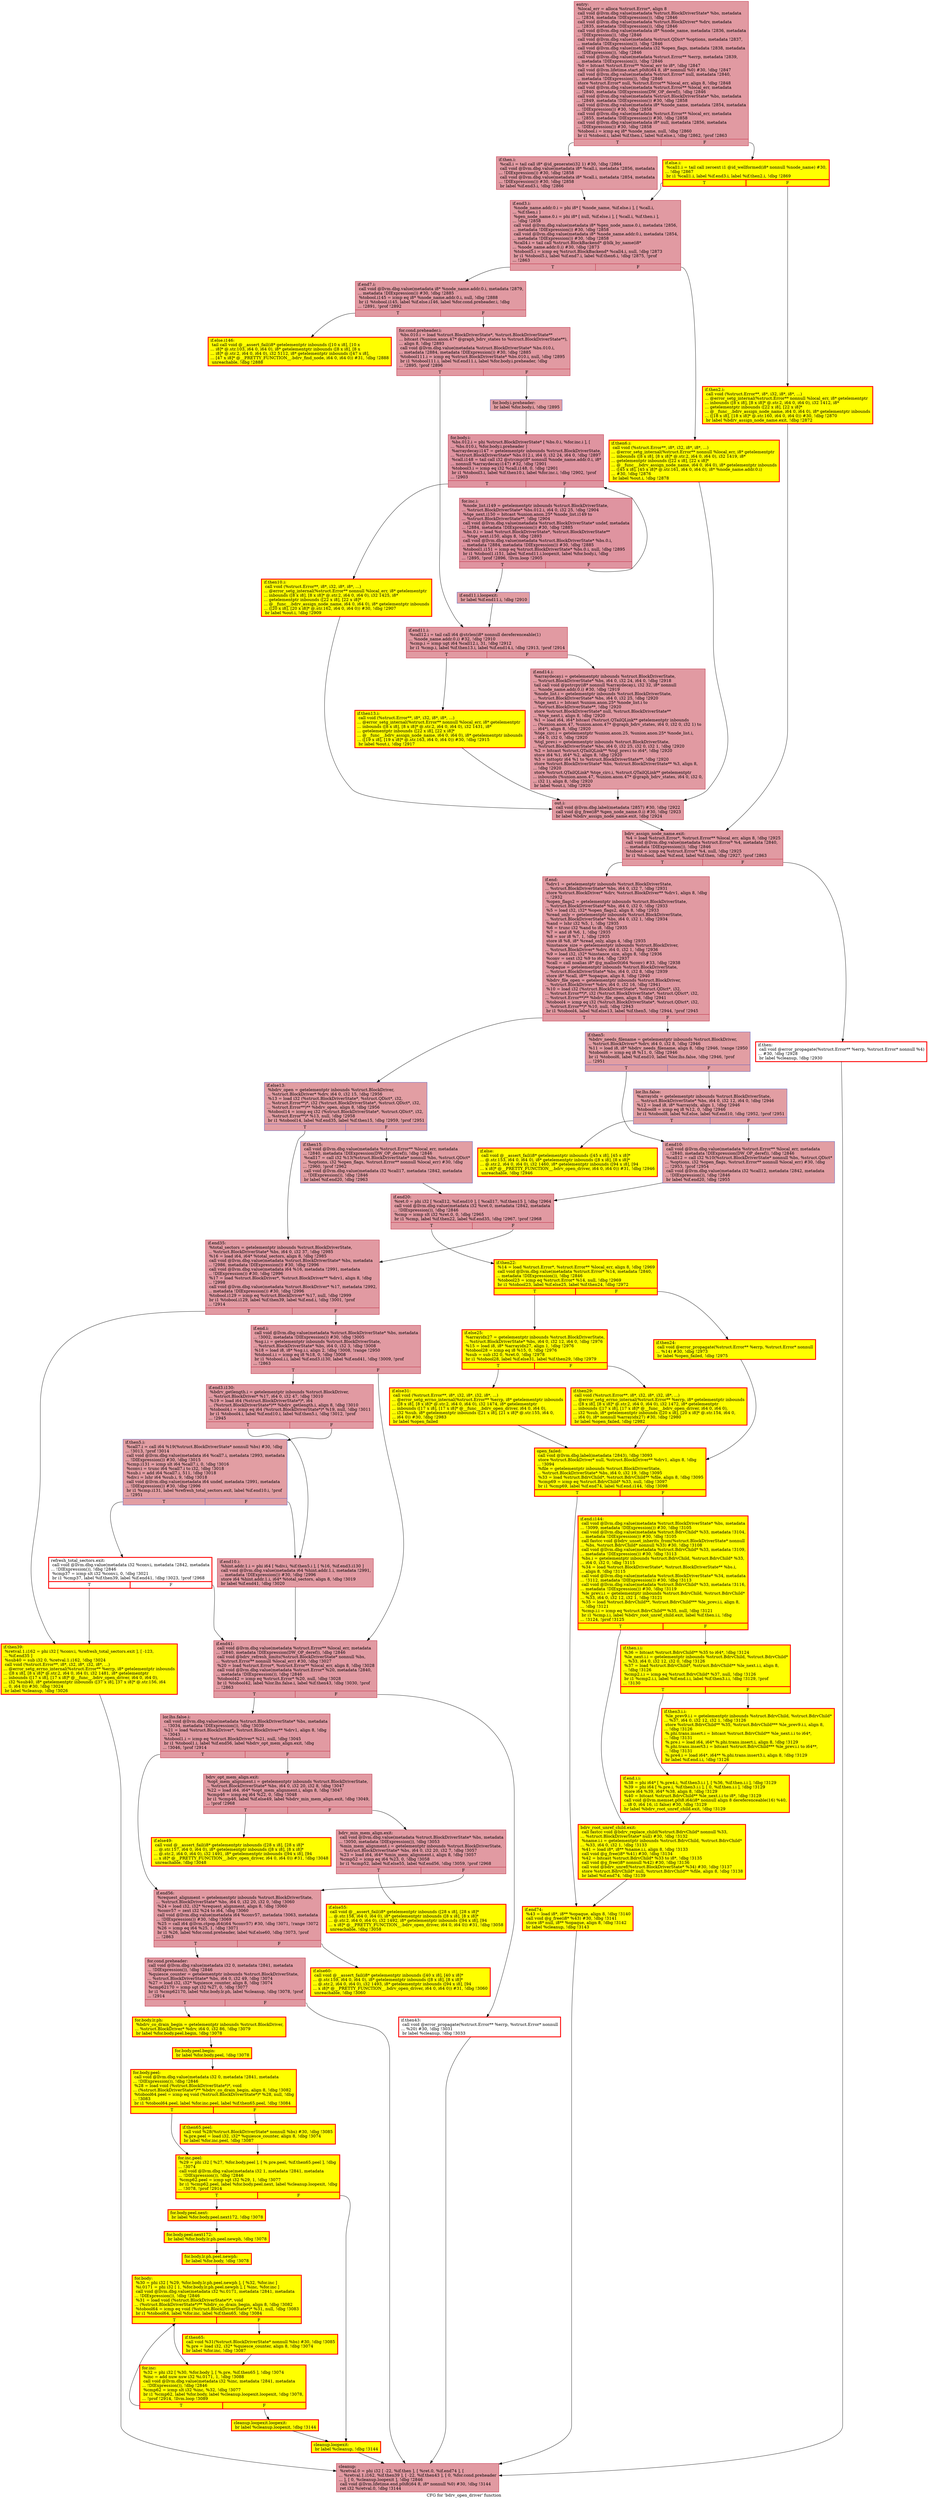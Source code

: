digraph "CFG for 'bdrv_open_driver' function" {
	label="CFG for 'bdrv_open_driver' function";

	Node0x55906e7de4b0 [shape=record,color="#b70d28ff", style=filled, fillcolor="#bb1b2c70",label="{entry:\l  %local_err = alloca %struct.Error*, align 8\l  call void @llvm.dbg.value(metadata %struct.BlockDriverState* %bs, metadata\l... !2834, metadata !DIExpression()), !dbg !2846\l  call void @llvm.dbg.value(metadata %struct.BlockDriver* %drv, metadata\l... !2835, metadata !DIExpression()), !dbg !2846\l  call void @llvm.dbg.value(metadata i8* %node_name, metadata !2836, metadata\l... !DIExpression()), !dbg !2846\l  call void @llvm.dbg.value(metadata %struct.QDict* %options, metadata !2837,\l... metadata !DIExpression()), !dbg !2846\l  call void @llvm.dbg.value(metadata i32 %open_flags, metadata !2838, metadata\l... !DIExpression()), !dbg !2846\l  call void @llvm.dbg.value(metadata %struct.Error** %errp, metadata !2839,\l... metadata !DIExpression()), !dbg !2846\l  %0 = bitcast %struct.Error** %local_err to i8*, !dbg !2847\l  call void @llvm.lifetime.start.p0i8(i64 8, i8* nonnull %0) #30, !dbg !2847\l  call void @llvm.dbg.value(metadata %struct.Error* null, metadata !2840,\l... metadata !DIExpression()), !dbg !2846\l  store %struct.Error* null, %struct.Error** %local_err, align 8, !dbg !2848\l  call void @llvm.dbg.value(metadata %struct.Error** %local_err, metadata\l... !2840, metadata !DIExpression(DW_OP_deref)), !dbg !2846\l  call void @llvm.dbg.value(metadata %struct.BlockDriverState* %bs, metadata\l... !2849, metadata !DIExpression()) #30, !dbg !2858\l  call void @llvm.dbg.value(metadata i8* %node_name, metadata !2854, metadata\l... !DIExpression()) #30, !dbg !2858\l  call void @llvm.dbg.value(metadata %struct.Error** %local_err, metadata\l... !2855, metadata !DIExpression()) #30, !dbg !2858\l  call void @llvm.dbg.value(metadata i8* null, metadata !2856, metadata\l... !DIExpression()) #30, !dbg !2858\l  %tobool.i = icmp eq i8* %node_name, null, !dbg !2860\l  br i1 %tobool.i, label %if.then.i, label %if.else.i, !dbg !2862, !prof !2863\l|{<s0>T|<s1>F}}"];
	Node0x55906e7de4b0:s0 -> Node0x55906e5fa700;
	Node0x55906e7de4b0:s1 -> Node0x55906e7d4f40;
	Node0x55906e5fa700 [shape=record,color="#b70d28ff", style=filled, fillcolor="#bb1b2c70",label="{if.then.i:                                        \l  %call.i = tail call i8* @id_generate(i32 1) #30, !dbg !2864\l  call void @llvm.dbg.value(metadata i8* %call.i, metadata !2856, metadata\l... !DIExpression()) #30, !dbg !2858\l  call void @llvm.dbg.value(metadata i8* %call.i, metadata !2854, metadata\l... !DIExpression()) #30, !dbg !2858\l  br label %if.end3.i, !dbg !2866\l}"];
	Node0x55906e5fa700 -> Node0x55906e2ed390;
	Node0x55906e7d4f40 [shape=record,penwidth=3.0, style="filled", color="red", fillcolor="yellow",label="{if.else.i:                                        \l  %call1.i = tail call zeroext i1 @id_wellformed(i8* nonnull %node_name) #30,\l... !dbg !2867\l  br i1 %call1.i, label %if.end3.i, label %if.then2.i, !dbg !2869\l|{<s0>T|<s1>F}}"];
	Node0x55906e7d4f40:s0 -> Node0x55906e2ed390;
	Node0x55906e7d4f40:s1 -> Node0x55906e7d4ed0;
	Node0x55906e7d4ed0 [shape=record,penwidth=3.0, style="filled", color="red", fillcolor="yellow",label="{if.then2.i:                                       \l  call void (%struct.Error**, i8*, i32, i8*, i8*, ...)\l... @error_setg_internal(%struct.Error** nonnull %local_err, i8* getelementptr\l... inbounds ([8 x i8], [8 x i8]* @.str.2, i64 0, i64 0), i32 1412, i8*\l... getelementptr inbounds ([22 x i8], [22 x i8]*\l... @__func__.bdrv_assign_node_name, i64 0, i64 0), i8* getelementptr inbounds\l... ([18 x i8], [18 x i8]* @.str.160, i64 0, i64 0)) #30, !dbg !2870\l  br label %bdrv_assign_node_name.exit, !dbg !2872\l}"];
	Node0x55906e7d4ed0 -> Node0x55906e3d7c60;
	Node0x55906e2ed390 [shape=record,color="#b70d28ff", style=filled, fillcolor="#bb1b2c70",label="{if.end3.i:                                        \l  %node_name.addr.0.i = phi i8* [ %node_name, %if.else.i ], [ %call.i,\l... %if.then.i ]\l  %gen_node_name.0.i = phi i8* [ null, %if.else.i ], [ %call.i, %if.then.i ],\l... !dbg !2858\l  call void @llvm.dbg.value(metadata i8* %gen_node_name.0.i, metadata !2856,\l... metadata !DIExpression()) #30, !dbg !2858\l  call void @llvm.dbg.value(metadata i8* %node_name.addr.0.i, metadata !2854,\l... metadata !DIExpression()) #30, !dbg !2858\l  %call4.i = tail call %struct.BlockBackend* @blk_by_name(i8*\l... %node_name.addr.0.i) #30, !dbg !2873\l  %tobool5.i = icmp eq %struct.BlockBackend* %call4.i, null, !dbg !2873\l  br i1 %tobool5.i, label %if.end7.i, label %if.then6.i, !dbg !2875, !prof\l... !2863\l|{<s0>T|<s1>F}}"];
	Node0x55906e2ed390:s0 -> Node0x55906e1216e0;
	Node0x55906e2ed390:s1 -> Node0x55906e7d75c0;
	Node0x55906e7d75c0 [shape=record,penwidth=3.0, style="filled", color="red", fillcolor="yellow",label="{if.then6.i:                                       \l  call void (%struct.Error**, i8*, i32, i8*, i8*, ...)\l... @error_setg_internal(%struct.Error** nonnull %local_err, i8* getelementptr\l... inbounds ([8 x i8], [8 x i8]* @.str.2, i64 0, i64 0), i32 1419, i8*\l... getelementptr inbounds ([22 x i8], [22 x i8]*\l... @__func__.bdrv_assign_node_name, i64 0, i64 0), i8* getelementptr inbounds\l... ([45 x i8], [45 x i8]* @.str.161, i64 0, i64 0), i8* %node_name.addr.0.i)\l... #30, !dbg !2876\l  br label %out.i, !dbg !2878\l}"];
	Node0x55906e7d75c0 -> Node0x55906e7eafd0;
	Node0x55906e1216e0 [shape=record,color="#b70d28ff", style=filled, fillcolor="#bb1b2c70",label="{if.end7.i:                                        \l  call void @llvm.dbg.value(metadata i8* %node_name.addr.0.i, metadata !2879,\l... metadata !DIExpression()) #30, !dbg !2885\l  %tobool.i145 = icmp eq i8* %node_name.addr.0.i, null, !dbg !2888\l  br i1 %tobool.i145, label %if.else.i146, label %for.cond.preheader.i, !dbg\l... !2891, !prof !2892\l|{<s0>T|<s1>F}}"];
	Node0x55906e1216e0:s0 -> Node0x55906e922c40;
	Node0x55906e1216e0:s1 -> Node0x55906e8763a0;
	Node0x55906e8763a0 [shape=record,color="#b70d28ff", style=filled, fillcolor="#bb1b2c70",label="{for.cond.preheader.i:                             \l  %bs.010.i = load %struct.BlockDriverState*, %struct.BlockDriverState**\l... bitcast (%union.anon.47* @graph_bdrv_states to %struct.BlockDriverState**),\l... align 8, !dbg !2893\l  call void @llvm.dbg.value(metadata %struct.BlockDriverState* %bs.010.i,\l... metadata !2884, metadata !DIExpression()) #30, !dbg !2885\l  %tobool111.i = icmp eq %struct.BlockDriverState* %bs.010.i, null, !dbg !2895\l  br i1 %tobool111.i, label %if.end11.i, label %for.body.i.preheader, !dbg\l... !2895, !prof !2896\l|{<s0>T|<s1>F}}"];
	Node0x55906e8763a0:s0 -> Node0x55906e63f860;
	Node0x55906e8763a0:s1 -> Node0x55906e6bc0c0;
	Node0x55906e6bc0c0 [shape=record,color="#3d50c3ff", style=filled, fillcolor="#be242e70",label="{for.body.i.preheader:                             \l  br label %for.body.i, !dbg !2895\l}"];
	Node0x55906e6bc0c0 -> Node0x55906e984f70;
	Node0x55906e922c40 [shape=record,penwidth=3.0, style="filled", color="red", fillcolor="yellow",label="{if.else.i146:                                     \l  tail call void @__assert_fail(i8* getelementptr inbounds ([10 x i8], [10 x\l... i8]* @.str.103, i64 0, i64 0), i8* getelementptr inbounds ([8 x i8], [8 x\l... i8]* @.str.2, i64 0, i64 0), i32 5112, i8* getelementptr inbounds ([47 x i8],\l... [47 x i8]* @__PRETTY_FUNCTION__.bdrv_find_node, i64 0, i64 0)) #31, !dbg !2888\l  unreachable, !dbg !2888\l}"];
	Node0x55906e984f70 [shape=record,color="#b70d28ff", style=filled, fillcolor="#b70d2870",label="{for.body.i:                                       \l  %bs.012.i = phi %struct.BlockDriverState* [ %bs.0.i, %for.inc.i ], [\l... %bs.010.i, %for.body.i.preheader ]\l  %arraydecay.i147 = getelementptr inbounds %struct.BlockDriverState,\l... %struct.BlockDriverState* %bs.012.i, i64 0, i32 24, i64 0, !dbg !2897\l  %call.i148 = tail call i32 @strcmp(i8* nonnull %node_name.addr.0.i, i8*\l... nonnull %arraydecay.i147) #32, !dbg !2901\l  %tobool3.i = icmp eq i32 %call.i148, 0, !dbg !2901\l  br i1 %tobool3.i, label %if.then10.i, label %for.inc.i, !dbg !2902, !prof\l... !2903\l|{<s0>T|<s1>F}}"];
	Node0x55906e984f70:s0 -> Node0x55906dd77e40;
	Node0x55906e984f70:s1 -> Node0x55906e44e7e0;
	Node0x55906e44e7e0 [shape=record,color="#b70d28ff", style=filled, fillcolor="#b70d2870",label="{for.inc.i:                                        \l  %node_list.i149 = getelementptr inbounds %struct.BlockDriverState,\l... %struct.BlockDriverState* %bs.012.i, i64 0, i32 25, !dbg !2904\l  %tqe_next.i150 = bitcast %union.anon.25* %node_list.i149 to\l... %struct.BlockDriverState**, !dbg !2904\l  call void @llvm.dbg.value(metadata %struct.BlockDriverState* undef, metadata\l... !2884, metadata !DIExpression()) #30, !dbg !2885\l  %bs.0.i = load %struct.BlockDriverState*, %struct.BlockDriverState**\l... %tqe_next.i150, align 8, !dbg !2893\l  call void @llvm.dbg.value(metadata %struct.BlockDriverState* %bs.0.i,\l... metadata !2884, metadata !DIExpression()) #30, !dbg !2885\l  %tobool1.i151 = icmp eq %struct.BlockDriverState* %bs.0.i, null, !dbg !2895\l  br i1 %tobool1.i151, label %if.end11.i.loopexit, label %for.body.i, !dbg\l... !2895, !prof !2896, !llvm.loop !2905\l|{<s0>T|<s1>F}}"];
	Node0x55906e44e7e0:s0 -> Node0x55906e8b9170;
	Node0x55906e44e7e0:s1 -> Node0x55906e984f70;
	Node0x55906dd77e40 [shape=record,penwidth=3.0, style="filled", color="red", fillcolor="yellow",label="{if.then10.i:                                      \l  call void (%struct.Error**, i8*, i32, i8*, i8*, ...)\l... @error_setg_internal(%struct.Error** nonnull %local_err, i8* getelementptr\l... inbounds ([8 x i8], [8 x i8]* @.str.2, i64 0, i64 0), i32 1425, i8*\l... getelementptr inbounds ([22 x i8], [22 x i8]*\l... @__func__.bdrv_assign_node_name, i64 0, i64 0), i8* getelementptr inbounds\l... ([20 x i8], [20 x i8]* @.str.162, i64 0, i64 0)) #30, !dbg !2907\l  br label %out.i, !dbg !2909\l}"];
	Node0x55906dd77e40 -> Node0x55906e7eafd0;
	Node0x55906e8b9170 [shape=record,color="#3d50c3ff", style=filled, fillcolor="#be242e70",label="{if.end11.i.loopexit:                              \l  br label %if.end11.i, !dbg !2910\l}"];
	Node0x55906e8b9170 -> Node0x55906e63f860;
	Node0x55906e63f860 [shape=record,color="#b70d28ff", style=filled, fillcolor="#bb1b2c70",label="{if.end11.i:                                       \l  %call12.i = tail call i64 @strlen(i8* nonnull dereferenceable(1)\l... %node_name.addr.0.i) #32, !dbg !2910\l  %cmp.i = icmp ugt i64 %call12.i, 31, !dbg !2912\l  br i1 %cmp.i, label %if.then13.i, label %if.end14.i, !dbg !2913, !prof !2914\l|{<s0>T|<s1>F}}"];
	Node0x55906e63f860:s0 -> Node0x55906e67d520;
	Node0x55906e63f860:s1 -> Node0x55906e4a4f40;
	Node0x55906e67d520 [shape=record,penwidth=3.0, style="filled", color="red", fillcolor="yellow",label="{if.then13.i:                                      \l  call void (%struct.Error**, i8*, i32, i8*, i8*, ...)\l... @error_setg_internal(%struct.Error** nonnull %local_err, i8* getelementptr\l... inbounds ([8 x i8], [8 x i8]* @.str.2, i64 0, i64 0), i32 1431, i8*\l... getelementptr inbounds ([22 x i8], [22 x i8]*\l... @__func__.bdrv_assign_node_name, i64 0, i64 0), i8* getelementptr inbounds\l... ([19 x i8], [19 x i8]* @.str.163, i64 0, i64 0)) #30, !dbg !2915\l  br label %out.i, !dbg !2917\l}"];
	Node0x55906e67d520 -> Node0x55906e7eafd0;
	Node0x55906e4a4f40 [shape=record,color="#b70d28ff", style=filled, fillcolor="#bb1b2c70",label="{if.end14.i:                                       \l  %arraydecay.i = getelementptr inbounds %struct.BlockDriverState,\l... %struct.BlockDriverState* %bs, i64 0, i32 24, i64 0, !dbg !2918\l  tail call void @pstrcpy(i8* nonnull %arraydecay.i, i32 32, i8* nonnull\l... %node_name.addr.0.i) #30, !dbg !2919\l  %node_list.i = getelementptr inbounds %struct.BlockDriverState,\l... %struct.BlockDriverState* %bs, i64 0, i32 25, !dbg !2920\l  %tqe_next.i = bitcast %union.anon.25* %node_list.i to\l... %struct.BlockDriverState**, !dbg !2920\l  store %struct.BlockDriverState* null, %struct.BlockDriverState**\l... %tqe_next.i, align 8, !dbg !2920\l  %1 = load i64, i64* bitcast (%struct.QTailQLink** getelementptr inbounds\l... (%union.anon.47, %union.anon.47* @graph_bdrv_states, i64 0, i32 0, i32 1) to\l... i64*), align 8, !dbg !2920\l  %tqe_circ.i = getelementptr %union.anon.25, %union.anon.25* %node_list.i,\l... i64 0, i32 0, !dbg !2920\l  %tql_prev.i = getelementptr inbounds %struct.BlockDriverState,\l... %struct.BlockDriverState* %bs, i64 0, i32 25, i32 0, i32 1, !dbg !2920\l  %2 = bitcast %struct.QTailQLink** %tql_prev.i to i64*, !dbg !2920\l  store i64 %1, i64* %2, align 8, !dbg !2920\l  %3 = inttoptr i64 %1 to %struct.BlockDriverState**, !dbg !2920\l  store %struct.BlockDriverState* %bs, %struct.BlockDriverState** %3, align 8,\l... !dbg !2920\l  store %struct.QTailQLink* %tqe_circ.i, %struct.QTailQLink** getelementptr\l... inbounds (%union.anon.47, %union.anon.47* @graph_bdrv_states, i64 0, i32 0,\l... i32 1), align 8, !dbg !2920\l  br label %out.i, !dbg !2920\l}"];
	Node0x55906e4a4f40 -> Node0x55906e7eafd0;
	Node0x55906e7eafd0 [shape=record,color="#b70d28ff", style=filled, fillcolor="#bb1b2c70",label="{out.i:                                            \l  call void @llvm.dbg.label(metadata !2857) #30, !dbg !2922\l  call void @g_free(i8* %gen_node_name.0.i) #30, !dbg !2923\l  br label %bdrv_assign_node_name.exit, !dbg !2924\l}"];
	Node0x55906e7eafd0 -> Node0x55906e3d7c60;
	Node0x55906e3d7c60 [shape=record,color="#b70d28ff", style=filled, fillcolor="#bb1b2c70",label="{bdrv_assign_node_name.exit:                       \l  %4 = load %struct.Error*, %struct.Error** %local_err, align 8, !dbg !2925\l  call void @llvm.dbg.value(metadata %struct.Error* %4, metadata !2840,\l... metadata !DIExpression()), !dbg !2846\l  %tobool = icmp eq %struct.Error* %4, null, !dbg !2925\l  br i1 %tobool, label %if.end, label %if.then, !dbg !2927, !prof !2863\l|{<s0>T|<s1>F}}"];
	Node0x55906e3d7c60:s0 -> Node0x55906e7e2ce0;
	Node0x55906e3d7c60:s1 -> Node0x55906e2f2af0;
	Node0x55906e2f2af0 [shape=record,penwidth=3.0, color="red",label="{if.then:                                          \l  call void @error_propagate(%struct.Error** %errp, %struct.Error* nonnull %4)\l... #30, !dbg !2928\l  br label %cleanup, !dbg !2930\l}"];
	Node0x55906e2f2af0 -> Node0x55906e7e5c10;
	Node0x55906e7e2ce0 [shape=record,color="#b70d28ff", style=filled, fillcolor="#bb1b2c70",label="{if.end:                                           \l  %drv1 = getelementptr inbounds %struct.BlockDriverState,\l... %struct.BlockDriverState* %bs, i64 0, i32 7, !dbg !2931\l  store %struct.BlockDriver* %drv, %struct.BlockDriver** %drv1, align 8, !dbg\l... !2932\l  %open_flags2 = getelementptr inbounds %struct.BlockDriverState,\l... %struct.BlockDriverState* %bs, i64 0, i32 0, !dbg !2933\l  %5 = load i32, i32* %open_flags2, align 8, !dbg !2933\l  %read_only = getelementptr inbounds %struct.BlockDriverState,\l... %struct.BlockDriverState* %bs, i64 0, i32 1, !dbg !2934\l  %and = lshr i32 %5, 1, !dbg !2935\l  %6 = trunc i32 %and to i8, !dbg !2935\l  %7 = and i8 %6, 1, !dbg !2935\l  %8 = xor i8 %7, 1, !dbg !2935\l  store i8 %8, i8* %read_only, align 4, !dbg !2935\l  %instance_size = getelementptr inbounds %struct.BlockDriver,\l... %struct.BlockDriver* %drv, i64 0, i32 1, !dbg !2936\l  %9 = load i32, i32* %instance_size, align 8, !dbg !2936\l  %conv = sext i32 %9 to i64, !dbg !2937\l  %call = call noalias i8* @g_malloc0(i64 %conv) #33, !dbg !2938\l  %opaque = getelementptr inbounds %struct.BlockDriverState,\l... %struct.BlockDriverState* %bs, i64 0, i32 8, !dbg !2939\l  store i8* %call, i8** %opaque, align 8, !dbg !2940\l  %bdrv_file_open = getelementptr inbounds %struct.BlockDriver,\l... %struct.BlockDriver* %drv, i64 0, i32 16, !dbg !2941\l  %10 = load i32 (%struct.BlockDriverState*, %struct.QDict*, i32,\l... %struct.Error**)*, i32 (%struct.BlockDriverState*, %struct.QDict*, i32,\l... %struct.Error**)** %bdrv_file_open, align 8, !dbg !2941\l  %tobool4 = icmp eq i32 (%struct.BlockDriverState*, %struct.QDict*, i32,\l... %struct.Error**)* %10, null, !dbg !2943\l  br i1 %tobool4, label %if.else13, label %if.then5, !dbg !2944, !prof !2945\l|{<s0>T|<s1>F}}"];
	Node0x55906e7e2ce0:s0 -> Node0x55906e7e7070;
	Node0x55906e7e2ce0:s1 -> Node0x55906e7e6f90;
	Node0x55906e7e6f90 [shape=record,color="#3d50c3ff", style=filled, fillcolor="#be242e70",label="{if.then5:                                         \l  %bdrv_needs_filename = getelementptr inbounds %struct.BlockDriver,\l... %struct.BlockDriver* %drv, i64 0, i32 8, !dbg !2946\l  %11 = load i8, i8* %bdrv_needs_filename, align 8, !dbg !2946, !range !2950\l  %tobool6 = icmp eq i8 %11, 0, !dbg !2946\l  br i1 %tobool6, label %if.end10, label %lor.lhs.false, !dbg !2946, !prof\l... !2951\l|{<s0>T|<s1>F}}"];
	Node0x55906e7e6f90:s0 -> Node0x55906e7e7640;
	Node0x55906e7e6f90:s1 -> Node0x55906e7e7720;
	Node0x55906e7e7720 [shape=record,color="#3d50c3ff", style=filled, fillcolor="#be242e70",label="{lor.lhs.false:                                    \l  %arrayidx = getelementptr inbounds %struct.BlockDriverState,\l... %struct.BlockDriverState* %bs, i64 0, i32 12, i64 0, !dbg !2946\l  %12 = load i8, i8* %arrayidx, align 1, !dbg !2946\l  %tobool8 = icmp eq i8 %12, 0, !dbg !2946\l  br i1 %tobool8, label %if.else, label %if.end10, !dbg !2952, !prof !2951\l|{<s0>T|<s1>F}}"];
	Node0x55906e7e7720:s0 -> Node0x55906e7e76b0;
	Node0x55906e7e7720:s1 -> Node0x55906e7e7640;
	Node0x55906e7e76b0 [shape=record,penwidth=3.0, style="filled", color="red", fillcolor="yellow",label="{if.else:                                          \l  call void @__assert_fail(i8* getelementptr inbounds ([45 x i8], [45 x i8]*\l... @.str.153, i64 0, i64 0), i8* getelementptr inbounds ([8 x i8], [8 x i8]*\l... @.str.2, i64 0, i64 0), i32 1460, i8* getelementptr inbounds ([94 x i8], [94\l... x i8]* @__PRETTY_FUNCTION__.bdrv_open_driver, i64 0, i64 0)) #31, !dbg !2946\l  unreachable, !dbg !2946\l}"];
	Node0x55906e7e7640 [shape=record,color="#3d50c3ff", style=filled, fillcolor="#be242e70",label="{if.end10:                                         \l  call void @llvm.dbg.value(metadata %struct.Error** %local_err, metadata\l... !2840, metadata !DIExpression(DW_OP_deref)), !dbg !2846\l  %call12 = call i32 %10(%struct.BlockDriverState* nonnull %bs, %struct.QDict*\l... %options, i32 %open_flags, %struct.Error** nonnull %local_err) #30, !dbg\l... !2953, !prof !2954\l  call void @llvm.dbg.value(metadata i32 %call12, metadata !2842, metadata\l... !DIExpression()), !dbg !2846\l  br label %if.end20, !dbg !2955\l}"];
	Node0x55906e7e7640 -> Node0x55906e7e7000;
	Node0x55906e7e7070 [shape=record,color="#3d50c3ff", style=filled, fillcolor="#be242e70",label="{if.else13:                                        \l  %bdrv_open = getelementptr inbounds %struct.BlockDriver,\l... %struct.BlockDriver* %drv, i64 0, i32 15, !dbg !2956\l  %13 = load i32 (%struct.BlockDriverState*, %struct.QDict*, i32,\l... %struct.Error**)*, i32 (%struct.BlockDriverState*, %struct.QDict*, i32,\l... %struct.Error**)** %bdrv_open, align 8, !dbg !2956\l  %tobool14 = icmp eq i32 (%struct.BlockDriverState*, %struct.QDict*, i32,\l... %struct.Error**)* %13, null, !dbg !2958\l  br i1 %tobool14, label %if.end35, label %if.then15, !dbg !2959, !prof !2951\l|{<s0>T|<s1>F}}"];
	Node0x55906e7e7070:s0 -> Node0x55906e7ea1d0;
	Node0x55906e7e7070:s1 -> Node0x55906e7e85a0;
	Node0x55906e7e85a0 [shape=record,color="#3d50c3ff", style=filled, fillcolor="#be242e70",label="{if.then15:                                        \l  call void @llvm.dbg.value(metadata %struct.Error** %local_err, metadata\l... !2840, metadata !DIExpression(DW_OP_deref)), !dbg !2846\l  %call17 = call i32 %13(%struct.BlockDriverState* nonnull %bs, %struct.QDict*\l... %options, i32 %open_flags, %struct.Error** nonnull %local_err) #30, !dbg\l... !2960, !prof !2962\l  call void @llvm.dbg.value(metadata i32 %call17, metadata !2842, metadata\l... !DIExpression()), !dbg !2846\l  br label %if.end20, !dbg !2963\l}"];
	Node0x55906e7e85a0 -> Node0x55906e7e7000;
	Node0x55906e7e7000 [shape=record,color="#b70d28ff", style=filled, fillcolor="#bb1b2c70",label="{if.end20:                                         \l  %ret.0 = phi i32 [ %call12, %if.end10 ], [ %call17, %if.then15 ], !dbg !2964\l  call void @llvm.dbg.value(metadata i32 %ret.0, metadata !2842, metadata\l... !DIExpression()), !dbg !2846\l  %cmp = icmp slt i32 %ret.0, 0, !dbg !2965\l  br i1 %cmp, label %if.then22, label %if.end35, !dbg !2967, !prof !2968\l|{<s0>T|<s1>F}}"];
	Node0x55906e7e7000:s0 -> Node0x55906e7ea180;
	Node0x55906e7e7000:s1 -> Node0x55906e7ea1d0;
	Node0x55906e7ea180 [shape=record,penwidth=3.0, style="filled", color="red", fillcolor="yellow",label="{if.then22:                                        \l  %14 = load %struct.Error*, %struct.Error** %local_err, align 8, !dbg !2969\l  call void @llvm.dbg.value(metadata %struct.Error* %14, metadata !2840,\l... metadata !DIExpression()), !dbg !2846\l  %tobool23 = icmp eq %struct.Error* %14, null, !dbg !2969\l  br i1 %tobool23, label %if.else25, label %if.then24, !dbg !2972\l|{<s0>T|<s1>F}}"];
	Node0x55906e7ea180:s0 -> Node0x55906e7ea6d0;
	Node0x55906e7ea180:s1 -> Node0x55906e7ea630;
	Node0x55906e7ea630 [shape=record,penwidth=3.0, style="filled", color="red", fillcolor="yellow",label="{if.then24:                                        \l  call void @error_propagate(%struct.Error** %errp, %struct.Error* nonnull\l... %14) #30, !dbg !2973\l  br label %open_failed, !dbg !2975\l}"];
	Node0x55906e7ea630 -> Node0x55906e7ebb50;
	Node0x55906e7ea6d0 [shape=record,penwidth=3.0, style="filled", color="red", fillcolor="yellow",label="{if.else25:                                        \l  %arrayidx27 = getelementptr inbounds %struct.BlockDriverState,\l... %struct.BlockDriverState* %bs, i64 0, i32 12, i64 0, !dbg !2976\l  %15 = load i8, i8* %arrayidx27, align 1, !dbg !2976\l  %tobool28 = icmp eq i8 %15, 0, !dbg !2976\l  %sub = sub i32 0, %ret.0, !dbg !2978\l  br i1 %tobool28, label %if.else31, label %if.then29, !dbg !2979\l|{<s0>T|<s1>F}}"];
	Node0x55906e7ea6d0:s0 -> Node0x55906e7eadf0;
	Node0x55906e7ea6d0:s1 -> Node0x55906e7ead50;
	Node0x55906e7ead50 [shape=record,penwidth=3.0, style="filled", color="red", fillcolor="yellow",label="{if.then29:                                        \l  call void (%struct.Error**, i8*, i32, i8*, i32, i8*, ...)\l... @error_setg_errno_internal(%struct.Error** %errp, i8* getelementptr inbounds\l... ([8 x i8], [8 x i8]* @.str.2, i64 0, i64 0), i32 1472, i8* getelementptr\l... inbounds ([17 x i8], [17 x i8]* @__func__.bdrv_open_driver, i64 0, i64 0),\l... i32 %sub, i8* getelementptr inbounds ([20 x i8], [20 x i8]* @.str.154, i64 0,\l... i64 0), i8* nonnull %arrayidx27) #30, !dbg !2980\l  br label %open_failed, !dbg !2982\l}"];
	Node0x55906e7ead50 -> Node0x55906e7ebb50;
	Node0x55906e7eadf0 [shape=record,penwidth=3.0, style="filled", color="red", fillcolor="yellow",label="{if.else31:                                        \l  call void (%struct.Error**, i8*, i32, i8*, i32, i8*, ...)\l... @error_setg_errno_internal(%struct.Error** %errp, i8* getelementptr inbounds\l... ([8 x i8], [8 x i8]* @.str.2, i64 0, i64 0), i32 1474, i8* getelementptr\l... inbounds ([17 x i8], [17 x i8]* @__func__.bdrv_open_driver, i64 0, i64 0),\l... i32 %sub, i8* getelementptr inbounds ([21 x i8], [21 x i8]* @.str.155, i64 0,\l... i64 0)) #30, !dbg !2983\l  br label %open_failed\l}"];
	Node0x55906e7eadf0 -> Node0x55906e7ebb50;
	Node0x55906e7ea1d0 [shape=record,color="#b70d28ff", style=filled, fillcolor="#bb1b2c70",label="{if.end35:                                         \l  %total_sectors = getelementptr inbounds %struct.BlockDriverState,\l... %struct.BlockDriverState* %bs, i64 0, i32 37, !dbg !2985\l  %16 = load i64, i64* %total_sectors, align 8, !dbg !2985\l  call void @llvm.dbg.value(metadata %struct.BlockDriverState* %bs, metadata\l... !2986, metadata !DIExpression()) #30, !dbg !2996\l  call void @llvm.dbg.value(metadata i64 %16, metadata !2991, metadata\l... !DIExpression()) #30, !dbg !2996\l  %17 = load %struct.BlockDriver*, %struct.BlockDriver** %drv1, align 8, !dbg\l... !2998\l  call void @llvm.dbg.value(metadata %struct.BlockDriver* %17, metadata !2992,\l... metadata !DIExpression()) #30, !dbg !2996\l  %tobool.i129 = icmp eq %struct.BlockDriver* %17, null, !dbg !2999\l  br i1 %tobool.i129, label %if.then39, label %if.end.i, !dbg !3001, !prof\l... !2914\l|{<s0>T|<s1>F}}"];
	Node0x55906e7ea1d0:s0 -> Node0x55906e7ed410;
	Node0x55906e7ea1d0:s1 -> Node0x55906e7f58b0;
	Node0x55906e7f58b0 [shape=record,color="#b70d28ff", style=filled, fillcolor="#bb1b2c70",label="{if.end.i:                                         \l  call void @llvm.dbg.value(metadata %struct.BlockDriverState* %bs, metadata\l... !3002, metadata !DIExpression()) #30, !dbg !3005\l  %sg.i.i = getelementptr inbounds %struct.BlockDriverState,\l... %struct.BlockDriverState* %bs, i64 0, i32 3, !dbg !3008\l  %18 = load i8, i8* %sg.i.i, align 2, !dbg !3008, !range !2950\l  %tobool.i.i = icmp eq i8 %18, 0, !dbg !3008\l  br i1 %tobool.i.i, label %if.end3.i130, label %if.end41, !dbg !3009, !prof\l... !2863\l|{<s0>T|<s1>F}}"];
	Node0x55906e7f58b0:s0 -> Node0x55906e7d6450;
	Node0x55906e7f58b0:s1 -> Node0x55906e7ed460;
	Node0x55906e7d6450 [shape=record,color="#b70d28ff", style=filled, fillcolor="#bb1b2c70",label="{if.end3.i130:                                     \l  %bdrv_getlength.i = getelementptr inbounds %struct.BlockDriver,\l... %struct.BlockDriver* %17, i64 0, i32 47, !dbg !3010\l  %19 = load i64 (%struct.BlockDriverState*)*, i64\l... (%struct.BlockDriverState*)** %bdrv_getlength.i, align 8, !dbg !3010\l  %tobool4.i = icmp eq i64 (%struct.BlockDriverState*)* %19, null, !dbg !3011\l  br i1 %tobool4.i, label %if.end10.i, label %if.then5.i, !dbg !3012, !prof\l... !2945\l|{<s0>T|<s1>F}}"];
	Node0x55906e7d6450:s0 -> Node0x55906e87ac10;
	Node0x55906e7d6450:s1 -> Node0x55906e2f6140;
	Node0x55906e2f6140 [shape=record,color="#3d50c3ff", style=filled, fillcolor="#be242e70",label="{if.then5.i:                                       \l  %call7.i = call i64 %19(%struct.BlockDriverState* nonnull %bs) #30, !dbg\l... !3013, !prof !3014\l  call void @llvm.dbg.value(metadata i64 %call7.i, metadata !2993, metadata\l... !DIExpression()) #30, !dbg !3015\l  %cmp.i131 = icmp slt i64 %call7.i, 0, !dbg !3016\l  %conv.i = trunc i64 %call7.i to i32, !dbg !3018\l  %sub.i = add i64 %call7.i, 511, !dbg !3018\l  %div.i = lshr i64 %sub.i, 9, !dbg !3018\l  call void @llvm.dbg.value(metadata i64 undef, metadata !2991, metadata\l... !DIExpression()) #30, !dbg !2996\l  br i1 %cmp.i131, label %refresh_total_sectors.exit, label %if.end10.i, !prof\l... !2951\l|{<s0>T|<s1>F}}"];
	Node0x55906e2f6140:s0 -> Node0x55906e7f65a0;
	Node0x55906e2f6140:s1 -> Node0x55906e87ac10;
	Node0x55906e87ac10 [shape=record,color="#b70d28ff", style=filled, fillcolor="#bb1b2c70",label="{if.end10.i:                                       \l  %hint.addr.1.i = phi i64 [ %div.i, %if.then5.i ], [ %16, %if.end3.i130 ]\l  call void @llvm.dbg.value(metadata i64 %hint.addr.1.i, metadata !2991,\l... metadata !DIExpression()) #30, !dbg !2996\l  store i64 %hint.addr.1.i, i64* %total_sectors, align 8, !dbg !3019\l  br label %if.end41, !dbg !3020\l}"];
	Node0x55906e87ac10 -> Node0x55906e7ed460;
	Node0x55906e7f65a0 [shape=record,penwidth=3.0, color="red",label="{refresh_total_sectors.exit:                       \l  call void @llvm.dbg.value(metadata i32 %conv.i, metadata !2842, metadata\l... !DIExpression()), !dbg !2846\l  %cmp37 = icmp slt i32 %conv.i, 0, !dbg !3021\l  br i1 %cmp37, label %if.then39, label %if.end41, !dbg !3023, !prof !2968\l|{<s0>T|<s1>F}}"];
	Node0x55906e7f65a0:s0 -> Node0x55906e7ed410;
	Node0x55906e7f65a0:s1 -> Node0x55906e7ed460;
	Node0x55906e7ed410 [shape=record,penwidth=3.0, style="filled", color="red", fillcolor="yellow",label="{if.then39:                                        \l  %retval.1.i162 = phi i32 [ %conv.i, %refresh_total_sectors.exit ], [ -123,\l... %if.end35 ]\l  %sub40 = sub i32 0, %retval.1.i162, !dbg !3024\l  call void (%struct.Error**, i8*, i32, i8*, i32, i8*, ...)\l... @error_setg_errno_internal(%struct.Error** %errp, i8* getelementptr inbounds\l... ([8 x i8], [8 x i8]* @.str.2, i64 0, i64 0), i32 1481, i8* getelementptr\l... inbounds ([17 x i8], [17 x i8]* @__func__.bdrv_open_driver, i64 0, i64 0),\l... i32 %sub40, i8* getelementptr inbounds ([37 x i8], [37 x i8]* @.str.156, i64\l... 0, i64 0)) #30, !dbg !3024\l  br label %cleanup, !dbg !3026\l}"];
	Node0x55906e7ed410 -> Node0x55906e7e5c10;
	Node0x55906e7ed460 [shape=record,color="#b70d28ff", style=filled, fillcolor="#bb1b2c70",label="{if.end41:                                         \l  call void @llvm.dbg.value(metadata %struct.Error** %local_err, metadata\l... !2840, metadata !DIExpression(DW_OP_deref)), !dbg !2846\l  call void @bdrv_refresh_limits(%struct.BlockDriverState* nonnull %bs,\l... %struct.Error** nonnull %local_err) #30, !dbg !3027\l  %20 = load %struct.Error*, %struct.Error** %local_err, align 8, !dbg !3028\l  call void @llvm.dbg.value(metadata %struct.Error* %20, metadata !2840,\l... metadata !DIExpression()), !dbg !2846\l  %tobool42 = icmp eq %struct.Error* %20, null, !dbg !3028\l  br i1 %tobool42, label %lor.lhs.false.i, label %if.then43, !dbg !3030, !prof\l... !2863\l|{<s0>T|<s1>F}}"];
	Node0x55906e7ed460:s0 -> Node0x55906e7de5e0;
	Node0x55906e7ed460:s1 -> Node0x55906e7edb30;
	Node0x55906e7edb30 [shape=record,penwidth=3.0, color="red",label="{if.then43:                                        \l  call void @error_propagate(%struct.Error** %errp, %struct.Error* nonnull\l... %20) #30, !dbg !3031\l  br label %cleanup, !dbg !3033\l}"];
	Node0x55906e7edb30 -> Node0x55906e7e5c10;
	Node0x55906e7de5e0 [shape=record,color="#b70d28ff", style=filled, fillcolor="#bb1b2c70",label="{lor.lhs.false.i:                                  \l  call void @llvm.dbg.value(metadata %struct.BlockDriverState* %bs, metadata\l... !3034, metadata !DIExpression()), !dbg !3039\l  %21 = load %struct.BlockDriver*, %struct.BlockDriver** %drv1, align 8, !dbg\l... !3043\l  %tobool1.i = icmp eq %struct.BlockDriver* %21, null, !dbg !3045\l  br i1 %tobool1.i, label %if.end56, label %bdrv_opt_mem_align.exit, !dbg\l... !3046, !prof !2914\l|{<s0>T|<s1>F}}"];
	Node0x55906e7de5e0:s0 -> Node0x55906e7ef510;
	Node0x55906e7de5e0:s1 -> Node0x55906e7fbd80;
	Node0x55906e7fbd80 [shape=record,color="#b70d28ff", style=filled, fillcolor="#bb1b2c70",label="{bdrv_opt_mem_align.exit:                          \l  %opt_mem_alignment.i = getelementptr inbounds %struct.BlockDriverState,\l... %struct.BlockDriverState* %bs, i64 0, i32 20, i32 8, !dbg !3047\l  %22 = load i64, i64* %opt_mem_alignment.i, align 8, !dbg !3047\l  %cmp46 = icmp eq i64 %22, 0, !dbg !3048\l  br i1 %cmp46, label %if.else49, label %bdrv_min_mem_align.exit, !dbg !3049,\l... !prof !2968\l|{<s0>T|<s1>F}}"];
	Node0x55906e7fbd80:s0 -> Node0x55906e7eebd0;
	Node0x55906e7fbd80:s1 -> Node0x55906ea09460;
	Node0x55906e7eebd0 [shape=record,penwidth=3.0, style="filled", color="red", fillcolor="yellow",label="{if.else49:                                        \l  call void @__assert_fail(i8* getelementptr inbounds ([28 x i8], [28 x i8]*\l... @.str.157, i64 0, i64 0), i8* getelementptr inbounds ([8 x i8], [8 x i8]*\l... @.str.2, i64 0, i64 0), i32 1491, i8* getelementptr inbounds ([94 x i8], [94\l... x i8]* @__PRETTY_FUNCTION__.bdrv_open_driver, i64 0, i64 0)) #31, !dbg !3048\l  unreachable, !dbg !3048\l}"];
	Node0x55906ea09460 [shape=record,color="#b70d28ff", style=filled, fillcolor="#bb1b2c70",label="{bdrv_min_mem_align.exit:                          \l  call void @llvm.dbg.value(metadata %struct.BlockDriverState* %bs, metadata\l... !3050, metadata !DIExpression()), !dbg !3053\l  %min_mem_alignment.i = getelementptr inbounds %struct.BlockDriverState,\l... %struct.BlockDriverState* %bs, i64 0, i32 20, i32 7, !dbg !3057\l  %23 = load i64, i64* %min_mem_alignment.i, align 8, !dbg !3057\l  %cmp52 = icmp eq i64 %23, 0, !dbg !3058\l  br i1 %cmp52, label %if.else55, label %if.end56, !dbg !3059, !prof !2968\l|{<s0>T|<s1>F}}"];
	Node0x55906ea09460:s0 -> Node0x55906e7ef560;
	Node0x55906ea09460:s1 -> Node0x55906e7ef510;
	Node0x55906e7ef560 [shape=record,penwidth=3.0, style="filled", color="red", fillcolor="yellow",label="{if.else55:                                        \l  call void @__assert_fail(i8* getelementptr inbounds ([28 x i8], [28 x i8]*\l... @.str.158, i64 0, i64 0), i8* getelementptr inbounds ([8 x i8], [8 x i8]*\l... @.str.2, i64 0, i64 0), i32 1492, i8* getelementptr inbounds ([94 x i8], [94\l... x i8]* @__PRETTY_FUNCTION__.bdrv_open_driver, i64 0, i64 0)) #31, !dbg !3058\l  unreachable, !dbg !3058\l}"];
	Node0x55906e7ef510 [shape=record,color="#b70d28ff", style=filled, fillcolor="#bb1b2c70",label="{if.end56:                                         \l  %request_alignment = getelementptr inbounds %struct.BlockDriverState,\l... %struct.BlockDriverState* %bs, i64 0, i32 20, i32 0, !dbg !3060\l  %24 = load i32, i32* %request_alignment, align 8, !dbg !3060\l  %conv57 = zext i32 %24 to i64, !dbg !3060\l  call void @llvm.dbg.value(metadata i64 %conv57, metadata !3063, metadata\l... !DIExpression()) #30, !dbg !3069\l  %25 = call i64 @llvm.ctpop.i64(i64 %conv57) #30, !dbg !3071, !range !3072\l  %26 = icmp eq i64 %25, 1, !dbg !3071\l  br i1 %26, label %for.cond.preheader, label %if.else60, !dbg !3073, !prof\l... !2863\l|{<s0>T|<s1>F}}"];
	Node0x55906e7ef510:s0 -> Node0x55906e3df820;
	Node0x55906e7ef510:s1 -> Node0x55906e7efe20;
	Node0x55906e3df820 [shape=record,color="#b70d28ff", style=filled, fillcolor="#bb1b2c70",label="{for.cond.preheader:                               \l  call void @llvm.dbg.value(metadata i32 0, metadata !2841, metadata\l... !DIExpression()), !dbg !2846\l  %quiesce_counter = getelementptr inbounds %struct.BlockDriverState,\l... %struct.BlockDriverState* %bs, i64 0, i32 49, !dbg !3074\l  %27 = load i32, i32* %quiesce_counter, align 8, !dbg !3074\l  %cmp62170 = icmp sgt i32 %27, 0, !dbg !3077\l  br i1 %cmp62170, label %for.body.lr.ph, label %cleanup, !dbg !3078, !prof\l... !2914\l|{<s0>T|<s1>F}}"];
	Node0x55906e3df820:s0 -> Node0x55906e110920;
	Node0x55906e3df820:s1 -> Node0x55906e7e5c10;
	Node0x55906e110920 [shape=record,penwidth=3.0, style="filled", color="red", fillcolor="yellow",label="{for.body.lr.ph:                                   \l  %bdrv_co_drain_begin = getelementptr inbounds %struct.BlockDriver,\l... %struct.BlockDriver* %drv, i64 0, i32 86, !dbg !3079\l  br label %for.body.peel.begin, !dbg !3078\l}"];
	Node0x55906e110920 -> Node0x55906e655a30;
	Node0x55906e655a30 [shape=record,penwidth=3.0, style="filled", color="red", fillcolor="yellow",label="{for.body.peel.begin:                              \l  br label %for.body.peel, !dbg !3078\l}"];
	Node0x55906e655a30 -> Node0x55906e72ac90;
	Node0x55906e72ac90 [shape=record,penwidth=3.0, style="filled", color="red", fillcolor="yellow",label="{for.body.peel:                                    \l  call void @llvm.dbg.value(metadata i32 0, metadata !2841, metadata\l... !DIExpression()), !dbg !2846\l  %28 = load void (%struct.BlockDriverState*)*, void\l... (%struct.BlockDriverState*)** %bdrv_co_drain_begin, align 8, !dbg !3082\l  %tobool64.peel = icmp eq void (%struct.BlockDriverState*)* %28, null, !dbg\l... !3083\l  br i1 %tobool64.peel, label %for.inc.peel, label %if.then65.peel, !dbg !3084\l|{<s0>T|<s1>F}}"];
	Node0x55906e72ac90:s0 -> Node0x55906e93c080;
	Node0x55906e72ac90:s1 -> Node0x55906e9ec480;
	Node0x55906e9ec480 [shape=record,penwidth=3.0, style="filled", color="red", fillcolor="yellow",label="{if.then65.peel:                                   \l  call void %28(%struct.BlockDriverState* nonnull %bs) #30, !dbg !3085\l  %.pre.peel = load i32, i32* %quiesce_counter, align 8, !dbg !3074\l  br label %for.inc.peel, !dbg !3087\l}"];
	Node0x55906e9ec480 -> Node0x55906e93c080;
	Node0x55906e93c080 [shape=record,penwidth=3.0, style="filled", color="red", fillcolor="yellow",label="{for.inc.peel:                                     \l  %29 = phi i32 [ %27, %for.body.peel ], [ %.pre.peel, %if.then65.peel ], !dbg\l... !3074\l  call void @llvm.dbg.value(metadata i32 1, metadata !2841, metadata\l... !DIExpression()), !dbg !2846\l  %cmp62.peel = icmp sgt i32 %29, 1, !dbg !3077\l  br i1 %cmp62.peel, label %for.body.peel.next, label %cleanup.loopexit, !dbg\l... !3078, !prof !2914\l|{<s0>T|<s1>F}}"];
	Node0x55906e93c080:s0 -> Node0x55906e5097b0;
	Node0x55906e93c080:s1 -> Node0x55906e5236a0;
	Node0x55906e5097b0 [shape=record,penwidth=3.0, style="filled", color="red", fillcolor="yellow",label="{for.body.peel.next:                               \l  br label %for.body.peel.next172, !dbg !3078\l}"];
	Node0x55906e5097b0 -> Node0x55906e72a9c0;
	Node0x55906e72a9c0 [shape=record,penwidth=3.0, style="filled", color="red", fillcolor="yellow",label="{for.body.peel.next172:                            \l  br label %for.body.lr.ph.peel.newph, !dbg !3078\l}"];
	Node0x55906e72a9c0 -> Node0x55906dd71ec0;
	Node0x55906dd71ec0 [shape=record,penwidth=3.0, style="filled", color="red", fillcolor="yellow",label="{for.body.lr.ph.peel.newph:                        \l  br label %for.body, !dbg !3078\l}"];
	Node0x55906dd71ec0 -> Node0x55906e7e91a0;
	Node0x55906e7efe20 [shape=record,penwidth=3.0, style="filled", color="red", fillcolor="yellow",label="{if.else60:                                        \l  call void @__assert_fail(i8* getelementptr inbounds ([40 x i8], [40 x i8]*\l... @.str.159, i64 0, i64 0), i8* getelementptr inbounds ([8 x i8], [8 x i8]*\l... @.str.2, i64 0, i64 0), i32 1493, i8* getelementptr inbounds ([94 x i8], [94\l... x i8]* @__PRETTY_FUNCTION__.bdrv_open_driver, i64 0, i64 0)) #31, !dbg !3060\l  unreachable, !dbg !3060\l}"];
	Node0x55906e7e91a0 [shape=record,penwidth=3.0, style="filled", color="red", fillcolor="yellow",label="{for.body:                                         \l  %30 = phi i32 [ %29, %for.body.lr.ph.peel.newph ], [ %32, %for.inc ]\l  %i.0171 = phi i32 [ 1, %for.body.lr.ph.peel.newph ], [ %inc, %for.inc ]\l  call void @llvm.dbg.value(metadata i32 %i.0171, metadata !2841, metadata\l... !DIExpression()), !dbg !2846\l  %31 = load void (%struct.BlockDriverState*)*, void\l... (%struct.BlockDriverState*)** %bdrv_co_drain_begin, align 8, !dbg !3082\l  %tobool64 = icmp eq void (%struct.BlockDriverState*)* %31, null, !dbg !3083\l  br i1 %tobool64, label %for.inc, label %if.then65, !dbg !3084\l|{<s0>T|<s1>F}}"];
	Node0x55906e7e91a0:s0 -> Node0x55906e7e9150;
	Node0x55906e7e91a0:s1 -> Node0x55906e7f18b0;
	Node0x55906e7f18b0 [shape=record,penwidth=3.0, style="filled", color="red", fillcolor="yellow",label="{if.then65:                                        \l  call void %31(%struct.BlockDriverState* nonnull %bs) #30, !dbg !3085\l  %.pre = load i32, i32* %quiesce_counter, align 8, !dbg !3074\l  br label %for.inc, !dbg !3087\l}"];
	Node0x55906e7f18b0 -> Node0x55906e7e9150;
	Node0x55906e7e9150 [shape=record,penwidth=3.0, style="filled", color="red", fillcolor="yellow",label="{for.inc:                                          \l  %32 = phi i32 [ %30, %for.body ], [ %.pre, %if.then65 ], !dbg !3074\l  %inc = add nuw nsw i32 %i.0171, 1, !dbg !3088\l  call void @llvm.dbg.value(metadata i32 %inc, metadata !2841, metadata\l... !DIExpression()), !dbg !2846\l  %cmp62 = icmp slt i32 %inc, %32, !dbg !3077\l  br i1 %cmp62, label %for.body, label %cleanup.loopexit.loopexit, !dbg !3078,\l... !prof !2914, !llvm.loop !3089\l|{<s0>T|<s1>F}}"];
	Node0x55906e7e9150:s0 -> Node0x55906e7e91a0;
	Node0x55906e7e9150:s1 -> Node0x55906e8bc7b0;
	Node0x55906e7ebb50 [shape=record,penwidth=3.0, style="filled", color="red", fillcolor="yellow",label="{open_failed:                                      \l  call void @llvm.dbg.label(metadata !2843), !dbg !3093\l  store %struct.BlockDriver* null, %struct.BlockDriver** %drv1, align 8, !dbg\l... !3094\l  %file = getelementptr inbounds %struct.BlockDriverState,\l... %struct.BlockDriverState* %bs, i64 0, i32 19, !dbg !3095\l  %33 = load %struct.BdrvChild*, %struct.BdrvChild** %file, align 8, !dbg !3095\l  %cmp69 = icmp eq %struct.BdrvChild* %33, null, !dbg !3097\l  br i1 %cmp69, label %if.end74, label %if.end.i144, !dbg !3098\l|{<s0>T|<s1>F}}"];
	Node0x55906e7ebb50:s0 -> Node0x55906e7f2be0;
	Node0x55906e7ebb50:s1 -> Node0x55906e332c30;
	Node0x55906e332c30 [shape=record,penwidth=3.0, style="filled", color="red", fillcolor="yellow",label="{if.end.i144:                                      \l  call void @llvm.dbg.value(metadata %struct.BlockDriverState* %bs, metadata\l... !3099, metadata !DIExpression()) #30, !dbg !3105\l  call void @llvm.dbg.value(metadata %struct.BdrvChild* %33, metadata !3104,\l... metadata !DIExpression()) #30, !dbg !3105\l  call fastcc void @bdrv_unset_inherits_from(%struct.BlockDriverState* nonnull\l... %bs, %struct.BdrvChild* nonnull %33) #30, !dbg !3108\l  call void @llvm.dbg.value(metadata %struct.BdrvChild* %33, metadata !3109,\l... metadata !DIExpression()) #30, !dbg !3113\l  %bs.i = getelementptr inbounds %struct.BdrvChild, %struct.BdrvChild* %33,\l... i64 0, i32 0, !dbg !3115\l  %34 = load %struct.BlockDriverState*, %struct.BlockDriverState** %bs.i,\l... align 8, !dbg !3115\l  call void @llvm.dbg.value(metadata %struct.BlockDriverState* %34, metadata\l... !3112, metadata !DIExpression()) #30, !dbg !3113\l  call void @llvm.dbg.value(metadata %struct.BdrvChild* %33, metadata !3116,\l... metadata !DIExpression()) #30, !dbg !3119\l  %le_prev.i.i = getelementptr inbounds %struct.BdrvChild, %struct.BdrvChild*\l... %33, i64 0, i32 12, i32 1, !dbg !3121\l  %35 = load %struct.BdrvChild**, %struct.BdrvChild*** %le_prev.i.i, align 8,\l... !dbg !3121\l  %cmp.i.i = icmp eq %struct.BdrvChild** %35, null, !dbg !3121\l  br i1 %cmp.i.i, label %bdrv_root_unref_child.exit, label %if.then.i.i, !dbg\l... !3124, !prof !3125\l|{<s0>T|<s1>F}}"];
	Node0x55906e332c30:s0 -> Node0x55906e4c5660;
	Node0x55906e332c30:s1 -> Node0x55906e9d9a50;
	Node0x55906e9d9a50 [shape=record,penwidth=3.0, style="filled", color="red", fillcolor="yellow",label="{if.then.i.i:                                      \l  %36 = bitcast %struct.BdrvChild** %35 to i64*, !dbg !3124\l  %le_next.i.i = getelementptr inbounds %struct.BdrvChild, %struct.BdrvChild*\l... %33, i64 0, i32 12, i32 0, !dbg !3126\l  %37 = load %struct.BdrvChild*, %struct.BdrvChild** %le_next.i.i, align 8,\l... !dbg !3126\l  %cmp2.i.i = icmp eq %struct.BdrvChild* %37, null, !dbg !3126\l  br i1 %cmp2.i.i, label %if.end.i.i, label %if.then3.i.i, !dbg !3129, !prof\l... !3130\l|{<s0>T|<s1>F}}"];
	Node0x55906e9d9a50:s0 -> Node0x55906e450a70;
	Node0x55906e9d9a50:s1 -> Node0x55906e551660;
	Node0x55906e551660 [shape=record,penwidth=3.0, style="filled", color="red", fillcolor="yellow",label="{if.then3.i.i:                                     \l  %le_prev9.i.i = getelementptr inbounds %struct.BdrvChild, %struct.BdrvChild*\l... %37, i64 0, i32 12, i32 1, !dbg !3126\l  store %struct.BdrvChild** %35, %struct.BdrvChild*** %le_prev9.i.i, align 8,\l... !dbg !3126\l  %.phi.trans.insert.i = bitcast %struct.BdrvChild** %le_next.i.i to i64*,\l... !dbg !3131\l  %.pre.i = load i64, i64* %.phi.trans.insert.i, align 8, !dbg !3129\l  %.phi.trans.insert3.i = bitcast %struct.BdrvChild*** %le_prev.i.i to i64**,\l... !dbg !3131\l  %.pre4.i = load i64*, i64** %.phi.trans.insert3.i, align 8, !dbg !3129\l  br label %if.end.i.i, !dbg !3126\l}"];
	Node0x55906e551660 -> Node0x55906e450a70;
	Node0x55906e450a70 [shape=record,penwidth=3.0, style="filled", color="red", fillcolor="yellow",label="{if.end.i.i:                                       \l  %38 = phi i64* [ %.pre4.i, %if.then3.i.i ], [ %36, %if.then.i.i ], !dbg !3129\l  %39 = phi i64 [ %.pre.i, %if.then3.i.i ], [ 0, %if.then.i.i ], !dbg !3129\l  store i64 %39, i64* %38, align 8, !dbg !3129\l  %40 = bitcast %struct.BdrvChild** %le_next.i.i to i8*, !dbg !3129\l  call void @llvm.memset.p0i8.i64(i8* nonnull align 8 dereferenceable(16) %40,\l... i8 0, i64 16, i1 false) #30, !dbg !3129\l  br label %bdrv_root_unref_child.exit, !dbg !3129\l}"];
	Node0x55906e450a70 -> Node0x55906e4c5660;
	Node0x55906e4c5660 [shape=record,penwidth=3.0, style="filled", color="red", fillcolor="yellow",label="{bdrv_root_unref_child.exit:                       \l  call fastcc void @bdrv_replace_child(%struct.BdrvChild* nonnull %33,\l... %struct.BlockDriverState* null) #30, !dbg !3132\l  %name.i.i = getelementptr inbounds %struct.BdrvChild, %struct.BdrvChild*\l... %33, i64 0, i32 1, !dbg !3133\l  %41 = load i8*, i8** %name.i.i, align 8, !dbg !3133\l  call void @g_free(i8* %41) #30, !dbg !3134\l  %42 = bitcast %struct.BdrvChild* %33 to i8*, !dbg !3135\l  call void @g_free(i8* nonnull %42) #30, !dbg !3136\l  call void @bdrv_unref(%struct.BlockDriverState* %34) #30, !dbg !3137\l  store %struct.BdrvChild* null, %struct.BdrvChild** %file, align 8, !dbg !3138\l  br label %if.end74, !dbg !3139\l}"];
	Node0x55906e4c5660 -> Node0x55906e7f2be0;
	Node0x55906e7f2be0 [shape=record,penwidth=3.0, style="filled", color="red", fillcolor="yellow",label="{if.end74:                                         \l  %43 = load i8*, i8** %opaque, align 8, !dbg !3140\l  call void @g_free(i8* %43) #30, !dbg !3141\l  store i8* null, i8** %opaque, align 8, !dbg !3142\l  br label %cleanup, !dbg !3143\l}"];
	Node0x55906e7f2be0 -> Node0x55906e7e5c10;
	Node0x55906e8bc7b0 [shape=record,penwidth=3.0, style="filled", color="red", fillcolor="yellow",label="{cleanup.loopexit.loopexit:                        \l  br label %cleanup.loopexit, !dbg !3144\l}"];
	Node0x55906e8bc7b0 -> Node0x55906e5236a0;
	Node0x55906e5236a0 [shape=record,penwidth=3.0, style="filled", color="red", fillcolor="yellow",label="{cleanup.loopexit:                                 \l  br label %cleanup, !dbg !3144\l}"];
	Node0x55906e5236a0 -> Node0x55906e7e5c10;
	Node0x55906e7e5c10 [shape=record,color="#b70d28ff", style=filled, fillcolor="#bb1b2c70",label="{cleanup:                                          \l  %retval.0 = phi i32 [ -22, %if.then ], [ %ret.0, %if.end74 ], [\l... %retval.1.i162, %if.then39 ], [ -22, %if.then43 ], [ 0, %for.cond.preheader\l... ], [ 0, %cleanup.loopexit ], !dbg !2846\l  call void @llvm.lifetime.end.p0i8(i64 8, i8* nonnull %0) #30, !dbg !3144\l  ret i32 %retval.0, !dbg !3144\l}"];
}
